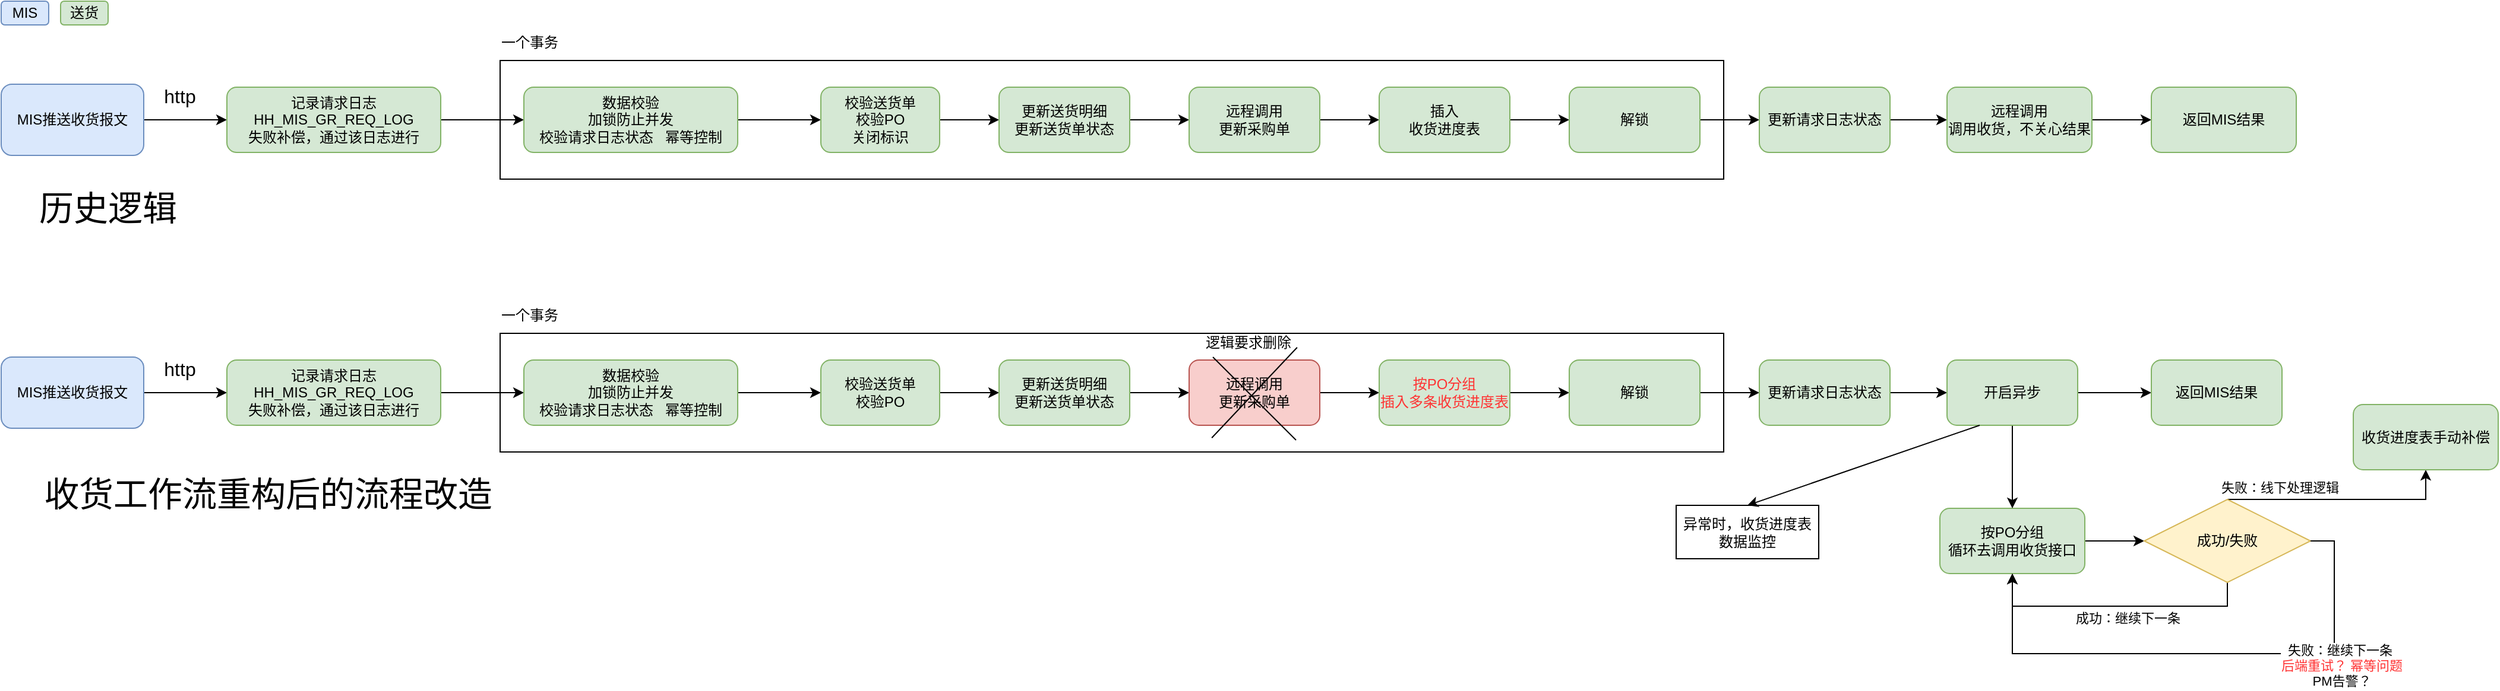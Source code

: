 <mxfile version="24.8.6">
  <diagram id="C5RBs43oDa-KdzZeNtuy" name="Page-1">
    <mxGraphModel dx="977" dy="566" grid="1" gridSize="10" guides="1" tooltips="1" connect="1" arrows="1" fold="1" page="1" pageScale="1" pageWidth="827" pageHeight="1169" math="0" shadow="0">
      <root>
        <mxCell id="WIyWlLk6GJQsqaUBKTNV-0" />
        <mxCell id="WIyWlLk6GJQsqaUBKTNV-1" parent="WIyWlLk6GJQsqaUBKTNV-0" />
        <mxCell id="zNMiChRaGcJFo_TWJvuN-45" value="" style="rounded=0;whiteSpace=wrap;html=1;fillColor=none;" vertex="1" parent="WIyWlLk6GJQsqaUBKTNV-1">
          <mxGeometry x="470" y="360" width="1030" height="100" as="geometry" />
        </mxCell>
        <mxCell id="zNMiChRaGcJFo_TWJvuN-21" value="" style="rounded=0;whiteSpace=wrap;html=1;fillColor=none;" vertex="1" parent="WIyWlLk6GJQsqaUBKTNV-1">
          <mxGeometry x="470" y="130" width="1030" height="100" as="geometry" />
        </mxCell>
        <mxCell id="zNMiChRaGcJFo_TWJvuN-3" value="" style="edgeStyle=orthogonalEdgeStyle;rounded=0;orthogonalLoop=1;jettySize=auto;html=1;" edge="1" parent="WIyWlLk6GJQsqaUBKTNV-1" source="zNMiChRaGcJFo_TWJvuN-1" target="zNMiChRaGcJFo_TWJvuN-2">
          <mxGeometry relative="1" as="geometry" />
        </mxCell>
        <mxCell id="zNMiChRaGcJFo_TWJvuN-4" value="&lt;font style=&quot;font-size: 16px;&quot;&gt;http&lt;/font&gt;" style="edgeLabel;html=1;align=center;verticalAlign=middle;resizable=0;points=[];" vertex="1" connectable="0" parent="zNMiChRaGcJFo_TWJvuN-3">
          <mxGeometry x="-0.24" y="2" relative="1" as="geometry">
            <mxPoint x="3" y="-18" as="offset" />
          </mxGeometry>
        </mxCell>
        <mxCell id="zNMiChRaGcJFo_TWJvuN-1" value="MIS推送收货报文" style="rounded=1;whiteSpace=wrap;html=1;fillColor=#dae8fc;strokeColor=#6c8ebf;" vertex="1" parent="WIyWlLk6GJQsqaUBKTNV-1">
          <mxGeometry x="50" y="150" width="120" height="60" as="geometry" />
        </mxCell>
        <mxCell id="zNMiChRaGcJFo_TWJvuN-8" value="" style="edgeStyle=orthogonalEdgeStyle;rounded=0;orthogonalLoop=1;jettySize=auto;html=1;" edge="1" parent="WIyWlLk6GJQsqaUBKTNV-1" source="zNMiChRaGcJFo_TWJvuN-2" target="zNMiChRaGcJFo_TWJvuN-7">
          <mxGeometry relative="1" as="geometry" />
        </mxCell>
        <mxCell id="zNMiChRaGcJFo_TWJvuN-2" value="记录请求日志&lt;div&gt;HH_MIS_GR_REQ_LOG&lt;/div&gt;&lt;div&gt;失败补偿，通过该日志进行&lt;/div&gt;" style="rounded=1;whiteSpace=wrap;html=1;fillColor=#d5e8d4;strokeColor=#82b366;" vertex="1" parent="WIyWlLk6GJQsqaUBKTNV-1">
          <mxGeometry x="240" y="152.5" width="180" height="55" as="geometry" />
        </mxCell>
        <mxCell id="zNMiChRaGcJFo_TWJvuN-5" value="MIS" style="rounded=1;whiteSpace=wrap;html=1;fillColor=#dae8fc;strokeColor=#6c8ebf;" vertex="1" parent="WIyWlLk6GJQsqaUBKTNV-1">
          <mxGeometry x="50" y="80" width="40" height="20" as="geometry" />
        </mxCell>
        <mxCell id="zNMiChRaGcJFo_TWJvuN-6" value="送货" style="rounded=1;whiteSpace=wrap;html=1;fillColor=#d5e8d4;strokeColor=#82b366;" vertex="1" parent="WIyWlLk6GJQsqaUBKTNV-1">
          <mxGeometry x="100" y="80" width="40" height="20" as="geometry" />
        </mxCell>
        <mxCell id="zNMiChRaGcJFo_TWJvuN-10" value="" style="edgeStyle=orthogonalEdgeStyle;rounded=0;orthogonalLoop=1;jettySize=auto;html=1;" edge="1" parent="WIyWlLk6GJQsqaUBKTNV-1" source="zNMiChRaGcJFo_TWJvuN-7" target="zNMiChRaGcJFo_TWJvuN-9">
          <mxGeometry relative="1" as="geometry" />
        </mxCell>
        <mxCell id="zNMiChRaGcJFo_TWJvuN-7" value="数据校验&lt;div&gt;加锁防止并发&lt;/div&gt;&lt;div&gt;校验请求日志状态&amp;nbsp; &amp;nbsp;幂等控制&lt;/div&gt;" style="rounded=1;whiteSpace=wrap;html=1;fillColor=#d5e8d4;strokeColor=#82b366;" vertex="1" parent="WIyWlLk6GJQsqaUBKTNV-1">
          <mxGeometry x="490" y="152.5" width="180" height="55" as="geometry" />
        </mxCell>
        <mxCell id="zNMiChRaGcJFo_TWJvuN-12" value="" style="edgeStyle=orthogonalEdgeStyle;rounded=0;orthogonalLoop=1;jettySize=auto;html=1;" edge="1" parent="WIyWlLk6GJQsqaUBKTNV-1" source="zNMiChRaGcJFo_TWJvuN-9" target="zNMiChRaGcJFo_TWJvuN-11">
          <mxGeometry relative="1" as="geometry" />
        </mxCell>
        <mxCell id="zNMiChRaGcJFo_TWJvuN-9" value="校验送货单&lt;div&gt;校验PO&lt;/div&gt;&lt;div&gt;关闭标识&lt;br&gt;&lt;/div&gt;" style="rounded=1;whiteSpace=wrap;html=1;fillColor=#d5e8d4;strokeColor=#82b366;" vertex="1" parent="WIyWlLk6GJQsqaUBKTNV-1">
          <mxGeometry x="740" y="152.5" width="100" height="55" as="geometry" />
        </mxCell>
        <mxCell id="zNMiChRaGcJFo_TWJvuN-14" value="" style="edgeStyle=orthogonalEdgeStyle;rounded=0;orthogonalLoop=1;jettySize=auto;html=1;" edge="1" parent="WIyWlLk6GJQsqaUBKTNV-1" source="zNMiChRaGcJFo_TWJvuN-11" target="zNMiChRaGcJFo_TWJvuN-13">
          <mxGeometry relative="1" as="geometry" />
        </mxCell>
        <mxCell id="zNMiChRaGcJFo_TWJvuN-11" value="更新送货明细&lt;div&gt;更新送货单状态&lt;/div&gt;" style="rounded=1;whiteSpace=wrap;html=1;fillColor=#d5e8d4;strokeColor=#82b366;" vertex="1" parent="WIyWlLk6GJQsqaUBKTNV-1">
          <mxGeometry x="890" y="152.5" width="110" height="55" as="geometry" />
        </mxCell>
        <mxCell id="zNMiChRaGcJFo_TWJvuN-16" value="" style="edgeStyle=orthogonalEdgeStyle;rounded=0;orthogonalLoop=1;jettySize=auto;html=1;" edge="1" parent="WIyWlLk6GJQsqaUBKTNV-1" source="zNMiChRaGcJFo_TWJvuN-13" target="zNMiChRaGcJFo_TWJvuN-15">
          <mxGeometry relative="1" as="geometry" />
        </mxCell>
        <mxCell id="zNMiChRaGcJFo_TWJvuN-13" value="远程调用&lt;div&gt;更新采购单&lt;/div&gt;" style="rounded=1;whiteSpace=wrap;html=1;fillColor=#d5e8d4;strokeColor=#82b366;" vertex="1" parent="WIyWlLk6GJQsqaUBKTNV-1">
          <mxGeometry x="1050" y="152.5" width="110" height="55" as="geometry" />
        </mxCell>
        <mxCell id="zNMiChRaGcJFo_TWJvuN-18" value="" style="edgeStyle=orthogonalEdgeStyle;rounded=0;orthogonalLoop=1;jettySize=auto;html=1;" edge="1" parent="WIyWlLk6GJQsqaUBKTNV-1" source="zNMiChRaGcJFo_TWJvuN-15" target="zNMiChRaGcJFo_TWJvuN-17">
          <mxGeometry relative="1" as="geometry" />
        </mxCell>
        <mxCell id="zNMiChRaGcJFo_TWJvuN-15" value="插入&lt;div&gt;收货进度表&lt;/div&gt;" style="rounded=1;whiteSpace=wrap;html=1;fillColor=#d5e8d4;strokeColor=#82b366;" vertex="1" parent="WIyWlLk6GJQsqaUBKTNV-1">
          <mxGeometry x="1210" y="152.5" width="110" height="55" as="geometry" />
        </mxCell>
        <mxCell id="zNMiChRaGcJFo_TWJvuN-20" value="" style="edgeStyle=orthogonalEdgeStyle;rounded=0;orthogonalLoop=1;jettySize=auto;html=1;" edge="1" parent="WIyWlLk6GJQsqaUBKTNV-1" source="zNMiChRaGcJFo_TWJvuN-17" target="zNMiChRaGcJFo_TWJvuN-19">
          <mxGeometry relative="1" as="geometry" />
        </mxCell>
        <mxCell id="zNMiChRaGcJFo_TWJvuN-17" value="解锁" style="rounded=1;whiteSpace=wrap;html=1;fillColor=#d5e8d4;strokeColor=#82b366;" vertex="1" parent="WIyWlLk6GJQsqaUBKTNV-1">
          <mxGeometry x="1370" y="152.5" width="110" height="55" as="geometry" />
        </mxCell>
        <mxCell id="zNMiChRaGcJFo_TWJvuN-25" value="" style="edgeStyle=orthogonalEdgeStyle;rounded=0;orthogonalLoop=1;jettySize=auto;html=1;" edge="1" parent="WIyWlLk6GJQsqaUBKTNV-1" source="zNMiChRaGcJFo_TWJvuN-19" target="zNMiChRaGcJFo_TWJvuN-24">
          <mxGeometry relative="1" as="geometry" />
        </mxCell>
        <mxCell id="zNMiChRaGcJFo_TWJvuN-19" value="更新请求日志状态" style="rounded=1;whiteSpace=wrap;html=1;fillColor=#d5e8d4;strokeColor=#82b366;" vertex="1" parent="WIyWlLk6GJQsqaUBKTNV-1">
          <mxGeometry x="1530" y="152.5" width="110" height="55" as="geometry" />
        </mxCell>
        <mxCell id="zNMiChRaGcJFo_TWJvuN-22" value="一个事务" style="text;html=1;align=center;verticalAlign=middle;whiteSpace=wrap;rounded=0;" vertex="1" parent="WIyWlLk6GJQsqaUBKTNV-1">
          <mxGeometry x="470" y="100" width="50" height="30" as="geometry" />
        </mxCell>
        <mxCell id="zNMiChRaGcJFo_TWJvuN-51" value="" style="edgeStyle=orthogonalEdgeStyle;rounded=0;orthogonalLoop=1;jettySize=auto;html=1;" edge="1" parent="WIyWlLk6GJQsqaUBKTNV-1" source="zNMiChRaGcJFo_TWJvuN-24" target="zNMiChRaGcJFo_TWJvuN-50">
          <mxGeometry relative="1" as="geometry" />
        </mxCell>
        <mxCell id="zNMiChRaGcJFo_TWJvuN-24" value="&lt;div&gt;远程调用&lt;/div&gt;调用收货，不关心结果" style="rounded=1;whiteSpace=wrap;html=1;fillColor=#d5e8d4;strokeColor=#82b366;" vertex="1" parent="WIyWlLk6GJQsqaUBKTNV-1">
          <mxGeometry x="1688" y="152.5" width="122" height="55" as="geometry" />
        </mxCell>
        <mxCell id="zNMiChRaGcJFo_TWJvuN-26" value="" style="edgeStyle=orthogonalEdgeStyle;rounded=0;orthogonalLoop=1;jettySize=auto;html=1;" edge="1" parent="WIyWlLk6GJQsqaUBKTNV-1" source="zNMiChRaGcJFo_TWJvuN-28" target="zNMiChRaGcJFo_TWJvuN-30">
          <mxGeometry relative="1" as="geometry" />
        </mxCell>
        <mxCell id="zNMiChRaGcJFo_TWJvuN-27" value="&lt;font style=&quot;font-size: 16px;&quot;&gt;http&lt;/font&gt;" style="edgeLabel;html=1;align=center;verticalAlign=middle;resizable=0;points=[];" vertex="1" connectable="0" parent="zNMiChRaGcJFo_TWJvuN-26">
          <mxGeometry x="-0.24" y="2" relative="1" as="geometry">
            <mxPoint x="3" y="-18" as="offset" />
          </mxGeometry>
        </mxCell>
        <mxCell id="zNMiChRaGcJFo_TWJvuN-28" value="MIS推送收货报文" style="rounded=1;whiteSpace=wrap;html=1;fillColor=#dae8fc;strokeColor=#6c8ebf;" vertex="1" parent="WIyWlLk6GJQsqaUBKTNV-1">
          <mxGeometry x="50" y="380" width="120" height="60" as="geometry" />
        </mxCell>
        <mxCell id="zNMiChRaGcJFo_TWJvuN-29" value="" style="edgeStyle=orthogonalEdgeStyle;rounded=0;orthogonalLoop=1;jettySize=auto;html=1;" edge="1" parent="WIyWlLk6GJQsqaUBKTNV-1" source="zNMiChRaGcJFo_TWJvuN-30" target="zNMiChRaGcJFo_TWJvuN-32">
          <mxGeometry relative="1" as="geometry" />
        </mxCell>
        <mxCell id="zNMiChRaGcJFo_TWJvuN-30" value="记录请求日志&lt;div&gt;HH_MIS_GR_REQ_LOG&lt;/div&gt;&lt;div&gt;失败补偿，通过该日志进行&lt;br&gt;&lt;/div&gt;" style="rounded=1;whiteSpace=wrap;html=1;fillColor=#d5e8d4;strokeColor=#82b366;" vertex="1" parent="WIyWlLk6GJQsqaUBKTNV-1">
          <mxGeometry x="240" y="382.5" width="180" height="55" as="geometry" />
        </mxCell>
        <mxCell id="zNMiChRaGcJFo_TWJvuN-31" value="" style="edgeStyle=orthogonalEdgeStyle;rounded=0;orthogonalLoop=1;jettySize=auto;html=1;" edge="1" parent="WIyWlLk6GJQsqaUBKTNV-1" source="zNMiChRaGcJFo_TWJvuN-32" target="zNMiChRaGcJFo_TWJvuN-34">
          <mxGeometry relative="1" as="geometry" />
        </mxCell>
        <mxCell id="zNMiChRaGcJFo_TWJvuN-32" value="数据校验&lt;div&gt;加锁防止并发&lt;/div&gt;&lt;div&gt;校验请求日志状态&amp;nbsp; &amp;nbsp;幂等控制&lt;/div&gt;" style="rounded=1;whiteSpace=wrap;html=1;fillColor=#d5e8d4;strokeColor=#82b366;" vertex="1" parent="WIyWlLk6GJQsqaUBKTNV-1">
          <mxGeometry x="490" y="382.5" width="180" height="55" as="geometry" />
        </mxCell>
        <mxCell id="zNMiChRaGcJFo_TWJvuN-33" value="" style="edgeStyle=orthogonalEdgeStyle;rounded=0;orthogonalLoop=1;jettySize=auto;html=1;" edge="1" parent="WIyWlLk6GJQsqaUBKTNV-1" source="zNMiChRaGcJFo_TWJvuN-34" target="zNMiChRaGcJFo_TWJvuN-36">
          <mxGeometry relative="1" as="geometry" />
        </mxCell>
        <mxCell id="zNMiChRaGcJFo_TWJvuN-34" value="校验送货单&lt;div&gt;校验PO&lt;/div&gt;" style="rounded=1;whiteSpace=wrap;html=1;fillColor=#d5e8d4;strokeColor=#82b366;" vertex="1" parent="WIyWlLk6GJQsqaUBKTNV-1">
          <mxGeometry x="740" y="382.5" width="100" height="55" as="geometry" />
        </mxCell>
        <mxCell id="zNMiChRaGcJFo_TWJvuN-35" value="" style="edgeStyle=orthogonalEdgeStyle;rounded=0;orthogonalLoop=1;jettySize=auto;html=1;" edge="1" parent="WIyWlLk6GJQsqaUBKTNV-1" source="zNMiChRaGcJFo_TWJvuN-36" target="zNMiChRaGcJFo_TWJvuN-38">
          <mxGeometry relative="1" as="geometry" />
        </mxCell>
        <mxCell id="zNMiChRaGcJFo_TWJvuN-36" value="更新送货明细&lt;div&gt;更新送货单状态&lt;/div&gt;" style="rounded=1;whiteSpace=wrap;html=1;fillColor=#d5e8d4;strokeColor=#82b366;" vertex="1" parent="WIyWlLk6GJQsqaUBKTNV-1">
          <mxGeometry x="890" y="382.5" width="110" height="55" as="geometry" />
        </mxCell>
        <mxCell id="zNMiChRaGcJFo_TWJvuN-37" value="" style="edgeStyle=orthogonalEdgeStyle;rounded=0;orthogonalLoop=1;jettySize=auto;html=1;" edge="1" parent="WIyWlLk6GJQsqaUBKTNV-1" source="zNMiChRaGcJFo_TWJvuN-38" target="zNMiChRaGcJFo_TWJvuN-40">
          <mxGeometry relative="1" as="geometry" />
        </mxCell>
        <mxCell id="zNMiChRaGcJFo_TWJvuN-38" value="远程调用&lt;div&gt;更新采购单&lt;/div&gt;" style="rounded=1;whiteSpace=wrap;html=1;fillColor=#f8cecc;strokeColor=#b85450;" vertex="1" parent="WIyWlLk6GJQsqaUBKTNV-1">
          <mxGeometry x="1050" y="382.5" width="110" height="55" as="geometry" />
        </mxCell>
        <mxCell id="zNMiChRaGcJFo_TWJvuN-39" value="" style="edgeStyle=orthogonalEdgeStyle;rounded=0;orthogonalLoop=1;jettySize=auto;html=1;" edge="1" parent="WIyWlLk6GJQsqaUBKTNV-1" source="zNMiChRaGcJFo_TWJvuN-40" target="zNMiChRaGcJFo_TWJvuN-42">
          <mxGeometry relative="1" as="geometry" />
        </mxCell>
        <mxCell id="zNMiChRaGcJFo_TWJvuN-40" value="&lt;font color=&quot;#ff3333&quot;&gt;按PO分组&lt;/font&gt;&lt;div&gt;&lt;font color=&quot;#ff3333&quot;&gt;插入多条收货进度表&lt;/font&gt;&lt;/div&gt;" style="rounded=1;whiteSpace=wrap;html=1;fillColor=#d5e8d4;strokeColor=#82b366;" vertex="1" parent="WIyWlLk6GJQsqaUBKTNV-1">
          <mxGeometry x="1210" y="382.5" width="110" height="55" as="geometry" />
        </mxCell>
        <mxCell id="zNMiChRaGcJFo_TWJvuN-41" value="" style="edgeStyle=orthogonalEdgeStyle;rounded=0;orthogonalLoop=1;jettySize=auto;html=1;" edge="1" parent="WIyWlLk6GJQsqaUBKTNV-1" source="zNMiChRaGcJFo_TWJvuN-42" target="zNMiChRaGcJFo_TWJvuN-44">
          <mxGeometry relative="1" as="geometry" />
        </mxCell>
        <mxCell id="zNMiChRaGcJFo_TWJvuN-42" value="解锁" style="rounded=1;whiteSpace=wrap;html=1;fillColor=#d5e8d4;strokeColor=#82b366;" vertex="1" parent="WIyWlLk6GJQsqaUBKTNV-1">
          <mxGeometry x="1370" y="382.5" width="110" height="55" as="geometry" />
        </mxCell>
        <mxCell id="zNMiChRaGcJFo_TWJvuN-62" value="" style="edgeStyle=orthogonalEdgeStyle;rounded=0;orthogonalLoop=1;jettySize=auto;html=1;" edge="1" parent="WIyWlLk6GJQsqaUBKTNV-1" source="zNMiChRaGcJFo_TWJvuN-44" target="zNMiChRaGcJFo_TWJvuN-61">
          <mxGeometry relative="1" as="geometry" />
        </mxCell>
        <mxCell id="zNMiChRaGcJFo_TWJvuN-44" value="更新请求日志状态" style="rounded=1;whiteSpace=wrap;html=1;fillColor=#d5e8d4;strokeColor=#82b366;" vertex="1" parent="WIyWlLk6GJQsqaUBKTNV-1">
          <mxGeometry x="1530" y="382.5" width="110" height="55" as="geometry" />
        </mxCell>
        <mxCell id="zNMiChRaGcJFo_TWJvuN-46" value="一个事务" style="text;html=1;align=center;verticalAlign=middle;whiteSpace=wrap;rounded=0;" vertex="1" parent="WIyWlLk6GJQsqaUBKTNV-1">
          <mxGeometry x="470" y="330" width="50" height="30" as="geometry" />
        </mxCell>
        <mxCell id="zNMiChRaGcJFo_TWJvuN-48" value="" style="endArrow=none;html=1;rounded=0;" edge="1" parent="WIyWlLk6GJQsqaUBKTNV-1">
          <mxGeometry width="50" height="50" relative="1" as="geometry">
            <mxPoint x="1070" y="380" as="sourcePoint" />
            <mxPoint x="1140" y="450" as="targetPoint" />
          </mxGeometry>
        </mxCell>
        <mxCell id="zNMiChRaGcJFo_TWJvuN-49" value="" style="endArrow=none;html=1;rounded=0;entryX=0.662;entryY=-0.013;entryDx=0;entryDy=0;entryPerimeter=0;" edge="1" parent="WIyWlLk6GJQsqaUBKTNV-1">
          <mxGeometry width="50" height="50" relative="1" as="geometry">
            <mxPoint x="1069.07" y="448.15" as="sourcePoint" />
            <mxPoint x="1140.93" y="371.85" as="targetPoint" />
          </mxGeometry>
        </mxCell>
        <mxCell id="zNMiChRaGcJFo_TWJvuN-50" value="返回MIS结果&lt;div&gt;&lt;/div&gt;" style="rounded=1;whiteSpace=wrap;html=1;fillColor=#d5e8d4;strokeColor=#82b366;" vertex="1" parent="WIyWlLk6GJQsqaUBKTNV-1">
          <mxGeometry x="1860" y="152.5" width="122" height="55" as="geometry" />
        </mxCell>
        <mxCell id="zNMiChRaGcJFo_TWJvuN-56" value="" style="edgeStyle=orthogonalEdgeStyle;rounded=0;orthogonalLoop=1;jettySize=auto;html=1;" edge="1" parent="WIyWlLk6GJQsqaUBKTNV-1" source="zNMiChRaGcJFo_TWJvuN-53">
          <mxGeometry relative="1" as="geometry">
            <mxPoint x="1854" y="535" as="targetPoint" />
          </mxGeometry>
        </mxCell>
        <mxCell id="zNMiChRaGcJFo_TWJvuN-53" value="按PO分组&lt;div&gt;&lt;/div&gt;&lt;div&gt;循环去调用收货接口&lt;/div&gt;" style="rounded=1;whiteSpace=wrap;html=1;fillColor=#d5e8d4;strokeColor=#82b366;" vertex="1" parent="WIyWlLk6GJQsqaUBKTNV-1">
          <mxGeometry x="1682" y="507.5" width="122" height="55" as="geometry" />
        </mxCell>
        <mxCell id="zNMiChRaGcJFo_TWJvuN-59" value="" style="edgeStyle=orthogonalEdgeStyle;rounded=0;orthogonalLoop=1;jettySize=auto;html=1;" edge="1" parent="WIyWlLk6GJQsqaUBKTNV-1" source="zNMiChRaGcJFo_TWJvuN-57" target="zNMiChRaGcJFo_TWJvuN-58">
          <mxGeometry relative="1" as="geometry">
            <Array as="points">
              <mxPoint x="2091" y="500" />
            </Array>
          </mxGeometry>
        </mxCell>
        <mxCell id="zNMiChRaGcJFo_TWJvuN-60" value="失败：线下处理逻辑" style="edgeLabel;html=1;align=center;verticalAlign=middle;resizable=0;points=[];" vertex="1" connectable="0" parent="zNMiChRaGcJFo_TWJvuN-59">
          <mxGeometry x="-0.545" relative="1" as="geometry">
            <mxPoint y="-10" as="offset" />
          </mxGeometry>
        </mxCell>
        <mxCell id="zNMiChRaGcJFo_TWJvuN-67" value="" style="edgeStyle=orthogonalEdgeStyle;rounded=0;orthogonalLoop=1;jettySize=auto;html=1;entryX=0.5;entryY=1;entryDx=0;entryDy=0;exitX=0.5;exitY=1;exitDx=0;exitDy=0;" edge="1" parent="WIyWlLk6GJQsqaUBKTNV-1" source="zNMiChRaGcJFo_TWJvuN-57" target="zNMiChRaGcJFo_TWJvuN-53">
          <mxGeometry relative="1" as="geometry">
            <mxPoint x="1924" y="650" as="targetPoint" />
          </mxGeometry>
        </mxCell>
        <mxCell id="zNMiChRaGcJFo_TWJvuN-68" value="成功：继续下一条" style="edgeLabel;html=1;align=center;verticalAlign=middle;resizable=0;points=[];" vertex="1" connectable="0" parent="zNMiChRaGcJFo_TWJvuN-67">
          <mxGeometry x="-0.197" relative="1" as="geometry">
            <mxPoint x="-13" y="10" as="offset" />
          </mxGeometry>
        </mxCell>
        <mxCell id="zNMiChRaGcJFo_TWJvuN-57" value="成功/失败" style="rhombus;whiteSpace=wrap;html=1;fillColor=#fff2cc;strokeColor=#d6b656;" vertex="1" parent="WIyWlLk6GJQsqaUBKTNV-1">
          <mxGeometry x="1854" y="500" width="140" height="70" as="geometry" />
        </mxCell>
        <mxCell id="zNMiChRaGcJFo_TWJvuN-58" value="收货进度表手动补偿" style="rounded=1;whiteSpace=wrap;html=1;fillColor=#d5e8d4;strokeColor=#82b366;" vertex="1" parent="WIyWlLk6GJQsqaUBKTNV-1">
          <mxGeometry x="2030" y="420" width="122" height="55" as="geometry" />
        </mxCell>
        <mxCell id="zNMiChRaGcJFo_TWJvuN-64" value="" style="edgeStyle=orthogonalEdgeStyle;rounded=0;orthogonalLoop=1;jettySize=auto;html=1;" edge="1" parent="WIyWlLk6GJQsqaUBKTNV-1" source="zNMiChRaGcJFo_TWJvuN-61" target="zNMiChRaGcJFo_TWJvuN-63">
          <mxGeometry relative="1" as="geometry" />
        </mxCell>
        <mxCell id="zNMiChRaGcJFo_TWJvuN-65" value="" style="edgeStyle=orthogonalEdgeStyle;rounded=0;orthogonalLoop=1;jettySize=auto;html=1;" edge="1" parent="WIyWlLk6GJQsqaUBKTNV-1" source="zNMiChRaGcJFo_TWJvuN-61" target="zNMiChRaGcJFo_TWJvuN-53">
          <mxGeometry relative="1" as="geometry" />
        </mxCell>
        <mxCell id="zNMiChRaGcJFo_TWJvuN-61" value="开启异步" style="rounded=1;whiteSpace=wrap;html=1;fillColor=#d5e8d4;strokeColor=#82b366;" vertex="1" parent="WIyWlLk6GJQsqaUBKTNV-1">
          <mxGeometry x="1688" y="382.5" width="110" height="55" as="geometry" />
        </mxCell>
        <mxCell id="zNMiChRaGcJFo_TWJvuN-63" value="返回MIS结果" style="rounded=1;whiteSpace=wrap;html=1;fillColor=#d5e8d4;strokeColor=#82b366;" vertex="1" parent="WIyWlLk6GJQsqaUBKTNV-1">
          <mxGeometry x="1860" y="382.5" width="110" height="55" as="geometry" />
        </mxCell>
        <mxCell id="zNMiChRaGcJFo_TWJvuN-69" value="逻辑要求删除" style="text;html=1;align=center;verticalAlign=middle;whiteSpace=wrap;rounded=0;" vertex="1" parent="WIyWlLk6GJQsqaUBKTNV-1">
          <mxGeometry x="1050" y="352.5" width="100" height="30" as="geometry" />
        </mxCell>
        <mxCell id="zNMiChRaGcJFo_TWJvuN-70" value="历史逻辑" style="text;html=1;align=center;verticalAlign=middle;whiteSpace=wrap;rounded=0;fontSize=29;" vertex="1" parent="WIyWlLk6GJQsqaUBKTNV-1">
          <mxGeometry x="50" y="240" width="180" height="30" as="geometry" />
        </mxCell>
        <mxCell id="zNMiChRaGcJFo_TWJvuN-71" value="收货工作流重构后的流程改造" style="text;html=1;align=center;verticalAlign=middle;whiteSpace=wrap;rounded=0;fontSize=29;" vertex="1" parent="WIyWlLk6GJQsqaUBKTNV-1">
          <mxGeometry x="60" y="480.5" width="430" height="30" as="geometry" />
        </mxCell>
        <mxCell id="zNMiChRaGcJFo_TWJvuN-72" value="" style="edgeStyle=orthogonalEdgeStyle;rounded=0;orthogonalLoop=1;jettySize=auto;html=1;exitX=1;exitY=0.5;exitDx=0;exitDy=0;entryX=0.5;entryY=1;entryDx=0;entryDy=0;" edge="1" parent="WIyWlLk6GJQsqaUBKTNV-1" source="zNMiChRaGcJFo_TWJvuN-57" target="zNMiChRaGcJFo_TWJvuN-53">
          <mxGeometry relative="1" as="geometry">
            <mxPoint x="2004" y="545" as="sourcePoint" />
            <mxPoint x="1740" y="570" as="targetPoint" />
            <Array as="points">
              <mxPoint x="2014" y="535" />
              <mxPoint x="2014" y="630" />
              <mxPoint x="1743" y="630" />
            </Array>
          </mxGeometry>
        </mxCell>
        <mxCell id="zNMiChRaGcJFo_TWJvuN-73" value="失败：继续下一条&amp;nbsp;&lt;div&gt;&lt;font color=&quot;#ff3333&quot;&gt;后端重试？ 幂等问题&lt;/font&gt;&lt;/div&gt;&lt;div&gt;PM告警？&lt;/div&gt;" style="edgeLabel;html=1;align=center;verticalAlign=middle;resizable=0;points=[];" vertex="1" connectable="0" parent="zNMiChRaGcJFo_TWJvuN-72">
          <mxGeometry x="-0.545" relative="1" as="geometry">
            <mxPoint x="6" y="22" as="offset" />
          </mxGeometry>
        </mxCell>
        <mxCell id="zNMiChRaGcJFo_TWJvuN-74" value="异常时，收货进度表数据监控" style="rounded=0;whiteSpace=wrap;html=1;" vertex="1" parent="WIyWlLk6GJQsqaUBKTNV-1">
          <mxGeometry x="1460" y="505" width="120" height="45" as="geometry" />
        </mxCell>
        <mxCell id="zNMiChRaGcJFo_TWJvuN-75" value="" style="endArrow=classic;html=1;rounded=0;entryX=0.5;entryY=0;entryDx=0;entryDy=0;exitX=0.25;exitY=1;exitDx=0;exitDy=0;" edge="1" parent="WIyWlLk6GJQsqaUBKTNV-1" source="zNMiChRaGcJFo_TWJvuN-61" target="zNMiChRaGcJFo_TWJvuN-74">
          <mxGeometry width="50" height="50" relative="1" as="geometry">
            <mxPoint x="1670" y="480" as="sourcePoint" />
            <mxPoint x="1720" y="430" as="targetPoint" />
          </mxGeometry>
        </mxCell>
      </root>
    </mxGraphModel>
  </diagram>
</mxfile>
